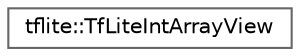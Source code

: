 digraph "Graphical Class Hierarchy"
{
 // LATEX_PDF_SIZE
  bgcolor="transparent";
  edge [fontname=Helvetica,fontsize=10,labelfontname=Helvetica,labelfontsize=10];
  node [fontname=Helvetica,fontsize=10,shape=box,height=0.2,width=0.4];
  rankdir="LR";
  Node0 [id="Node000000",label="tflite::TfLiteIntArrayView",height=0.2,width=0.4,color="grey40", fillcolor="white", style="filled",URL="$classtflite_1_1_tf_lite_int_array_view.html",tooltip=" "];
}
